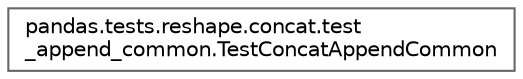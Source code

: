 digraph "Graphical Class Hierarchy"
{
 // LATEX_PDF_SIZE
  bgcolor="transparent";
  edge [fontname=Helvetica,fontsize=10,labelfontname=Helvetica,labelfontsize=10];
  node [fontname=Helvetica,fontsize=10,shape=box,height=0.2,width=0.4];
  rankdir="LR";
  Node0 [id="Node000000",label="pandas.tests.reshape.concat.test\l_append_common.TestConcatAppendCommon",height=0.2,width=0.4,color="grey40", fillcolor="white", style="filled",URL="$de/d18/classpandas_1_1tests_1_1reshape_1_1concat_1_1test__append__common_1_1TestConcatAppendCommon.html",tooltip=" "];
}
